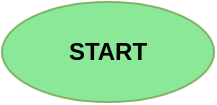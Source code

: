 <mxfile version="28.2.7">
  <diagram name="Halaman-1" id="EgYUY6fn78lqRPxdzoOq">
    <mxGraphModel dx="1213" dy="604" grid="1" gridSize="10" guides="1" tooltips="1" connect="1" arrows="1" fold="1" page="1" pageScale="1" pageWidth="827" pageHeight="1169" math="0" shadow="0">
      <root>
        <mxCell id="0" />
        <mxCell id="1" parent="0" />
        <mxCell id="NAjiG6jwXcrcwav0-VYO-1" value="&lt;b&gt;START&lt;/b&gt;" style="ellipse;whiteSpace=wrap;html=1;fillColor=#8BE899;strokeColor=#82b366;" vertex="1" parent="1">
          <mxGeometry x="354" y="110" width="106" height="50" as="geometry" />
        </mxCell>
      </root>
    </mxGraphModel>
  </diagram>
</mxfile>
